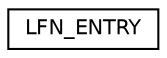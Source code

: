 digraph "Graphical Class Hierarchy"
{
  edge [fontname="Helvetica",fontsize="10",labelfontname="Helvetica",labelfontsize="10"];
  node [fontname="Helvetica",fontsize="10",shape=record];
  rankdir="LR";
  Node1 [label="LFN_ENTRY",height=0.2,width=0.4,color="black", fillcolor="white", style="filled",URL="$struct_l_f_n___e_n_t_r_y.html"];
}
